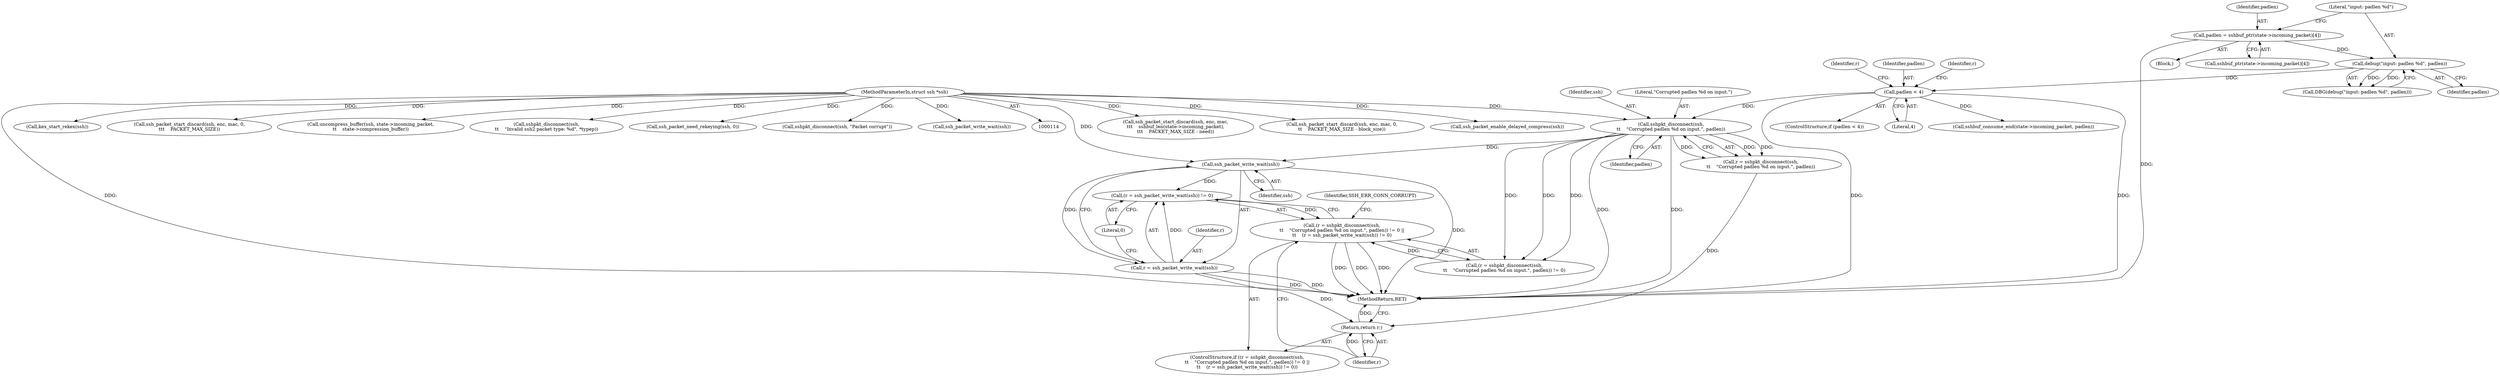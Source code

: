 digraph "0_mindrot_28652bca29046f62c7045e933e6b931de1d16737_0@API" {
"1000806" [label="(Call,ssh_packet_write_wait(ssh))"];
"1000798" [label="(Call,sshpkt_disconnect(ssh,\n\t\t    \"Corrupted padlen %d on input.\", padlen))"];
"1000115" [label="(MethodParameterIn,struct ssh *ssh)"];
"1000789" [label="(Call,padlen < 4)"];
"1000785" [label="(Call,debug(\"input: padlen %d\", padlen))"];
"1000776" [label="(Call,padlen = sshbuf_ptr(state->incoming_packet)[4])"];
"1000803" [label="(Call,(r = ssh_packet_write_wait(ssh)) != 0)"];
"1000794" [label="(Call,(r = sshpkt_disconnect(ssh,\n\t\t    \"Corrupted padlen %d on input.\", padlen)) != 0 ||\n\t\t    (r = ssh_packet_write_wait(ssh)) != 0)"];
"1000804" [label="(Call,r = ssh_packet_write_wait(ssh))"];
"1000809" [label="(Return,return r;)"];
"1000797" [label="(Identifier,r)"];
"1000810" [label="(Identifier,r)"];
"1000804" [label="(Call,r = ssh_packet_write_wait(ssh))"];
"1000808" [label="(Literal,0)"];
"1000679" [label="(Call,ssh_packet_start_discard(ssh, enc, mac,\n\t\t\t    sshbuf_len(state->incoming_packet),\n\t\t\t    PACKET_MAX_SIZE - need))"];
"1000798" [label="(Call,sshpkt_disconnect(ssh,\n\t\t    \"Corrupted padlen %d on input.\", padlen))"];
"1000809" [label="(Return,return r;)"];
"1000494" [label="(Call,ssh_packet_start_discard(ssh, enc, mac, 0,\n\t\t    PACKET_MAX_SIZE - block_size))"];
"1000118" [label="(Block,)"];
"1000959" [label="(Call,ssh_packet_enable_delayed_compress(ssh))"];
"1000793" [label="(ControlStructure,if ((r = sshpkt_disconnect(ssh,\n\t\t    \"Corrupted padlen %d on input.\", padlen)) != 0 ||\n\t\t    (r = ssh_packet_write_wait(ssh)) != 0))"];
"1000795" [label="(Call,(r = sshpkt_disconnect(ssh,\n\t\t    \"Corrupted padlen %d on input.\", padlen)) != 0)"];
"1000992" [label="(Call,kex_start_rekex(ssh))"];
"1000790" [label="(Identifier,padlen)"];
"1000796" [label="(Call,r = sshpkt_disconnect(ssh,\n\t\t    \"Corrupted padlen %d on input.\", padlen))"];
"1000427" [label="(Call,ssh_packet_start_discard(ssh, enc, mac, 0,\n\t\t\t    PACKET_MAX_SIZE))"];
"1000805" [label="(Identifier,r)"];
"1000776" [label="(Call,padlen = sshbuf_ptr(state->incoming_packet)[4])"];
"1000803" [label="(Call,(r = ssh_packet_write_wait(ssh)) != 0)"];
"1000858" [label="(Call,uncompress_buffer(ssh, state->incoming_packet,\n\t\t    state->compression_buffer))"];
"1000785" [label="(Call,debug(\"input: padlen %d\", padlen))"];
"1000794" [label="(Call,(r = sshpkt_disconnect(ssh,\n\t\t    \"Corrupted padlen %d on input.\", padlen)) != 0 ||\n\t\t    (r = ssh_packet_write_wait(ssh)) != 0)"];
"1000927" [label="(Call,sshpkt_disconnect(ssh,\n\t\t    \"Invalid ssh2 packet type: %d\", *typep))"];
"1000788" [label="(ControlStructure,if (padlen < 4))"];
"1000799" [label="(Identifier,ssh)"];
"1000115" [label="(MethodParameterIn,struct ssh *ssh)"];
"1000801" [label="(Identifier,padlen)"];
"1000981" [label="(Call,ssh_packet_need_rekeying(ssh, 0))"];
"1000817" [label="(Identifier,r)"];
"1000787" [label="(Identifier,padlen)"];
"1001000" [label="(MethodReturn,RET)"];
"1000312" [label="(Call,sshpkt_disconnect(ssh, \"Packet corrupt\"))"];
"1000789" [label="(Call,padlen < 4)"];
"1000778" [label="(Call,sshbuf_ptr(state->incoming_packet)[4])"];
"1000784" [label="(Call,DBG(debug(\"input: padlen %d\", padlen)))"];
"1000791" [label="(Literal,4)"];
"1000807" [label="(Identifier,ssh)"];
"1000829" [label="(Call,sshbuf_consume_end(state->incoming_packet, padlen))"];
"1000777" [label="(Identifier,padlen)"];
"1000812" [label="(Identifier,SSH_ERR_CONN_CORRUPT)"];
"1000806" [label="(Call,ssh_packet_write_wait(ssh))"];
"1000800" [label="(Literal,\"Corrupted padlen %d on input.\")"];
"1000936" [label="(Call,ssh_packet_write_wait(ssh))"];
"1000786" [label="(Literal,\"input: padlen %d\")"];
"1000806" -> "1000804"  [label="AST: "];
"1000806" -> "1000807"  [label="CFG: "];
"1000807" -> "1000806"  [label="AST: "];
"1000804" -> "1000806"  [label="CFG: "];
"1000806" -> "1001000"  [label="DDG: "];
"1000806" -> "1000803"  [label="DDG: "];
"1000806" -> "1000804"  [label="DDG: "];
"1000798" -> "1000806"  [label="DDG: "];
"1000115" -> "1000806"  [label="DDG: "];
"1000798" -> "1000796"  [label="AST: "];
"1000798" -> "1000801"  [label="CFG: "];
"1000799" -> "1000798"  [label="AST: "];
"1000800" -> "1000798"  [label="AST: "];
"1000801" -> "1000798"  [label="AST: "];
"1000796" -> "1000798"  [label="CFG: "];
"1000798" -> "1001000"  [label="DDG: "];
"1000798" -> "1001000"  [label="DDG: "];
"1000798" -> "1000795"  [label="DDG: "];
"1000798" -> "1000795"  [label="DDG: "];
"1000798" -> "1000795"  [label="DDG: "];
"1000798" -> "1000796"  [label="DDG: "];
"1000798" -> "1000796"  [label="DDG: "];
"1000798" -> "1000796"  [label="DDG: "];
"1000115" -> "1000798"  [label="DDG: "];
"1000789" -> "1000798"  [label="DDG: "];
"1000115" -> "1000114"  [label="AST: "];
"1000115" -> "1001000"  [label="DDG: "];
"1000115" -> "1000312"  [label="DDG: "];
"1000115" -> "1000427"  [label="DDG: "];
"1000115" -> "1000494"  [label="DDG: "];
"1000115" -> "1000679"  [label="DDG: "];
"1000115" -> "1000858"  [label="DDG: "];
"1000115" -> "1000927"  [label="DDG: "];
"1000115" -> "1000936"  [label="DDG: "];
"1000115" -> "1000959"  [label="DDG: "];
"1000115" -> "1000981"  [label="DDG: "];
"1000115" -> "1000992"  [label="DDG: "];
"1000789" -> "1000788"  [label="AST: "];
"1000789" -> "1000791"  [label="CFG: "];
"1000790" -> "1000789"  [label="AST: "];
"1000791" -> "1000789"  [label="AST: "];
"1000797" -> "1000789"  [label="CFG: "];
"1000817" -> "1000789"  [label="CFG: "];
"1000789" -> "1001000"  [label="DDG: "];
"1000789" -> "1001000"  [label="DDG: "];
"1000785" -> "1000789"  [label="DDG: "];
"1000789" -> "1000829"  [label="DDG: "];
"1000785" -> "1000784"  [label="AST: "];
"1000785" -> "1000787"  [label="CFG: "];
"1000786" -> "1000785"  [label="AST: "];
"1000787" -> "1000785"  [label="AST: "];
"1000784" -> "1000785"  [label="CFG: "];
"1000785" -> "1000784"  [label="DDG: "];
"1000785" -> "1000784"  [label="DDG: "];
"1000776" -> "1000785"  [label="DDG: "];
"1000776" -> "1000118"  [label="AST: "];
"1000776" -> "1000778"  [label="CFG: "];
"1000777" -> "1000776"  [label="AST: "];
"1000778" -> "1000776"  [label="AST: "];
"1000786" -> "1000776"  [label="CFG: "];
"1000776" -> "1001000"  [label="DDG: "];
"1000803" -> "1000794"  [label="AST: "];
"1000803" -> "1000808"  [label="CFG: "];
"1000804" -> "1000803"  [label="AST: "];
"1000808" -> "1000803"  [label="AST: "];
"1000794" -> "1000803"  [label="CFG: "];
"1000803" -> "1000794"  [label="DDG: "];
"1000804" -> "1000803"  [label="DDG: "];
"1000794" -> "1000793"  [label="AST: "];
"1000794" -> "1000795"  [label="CFG: "];
"1000795" -> "1000794"  [label="AST: "];
"1000810" -> "1000794"  [label="CFG: "];
"1000812" -> "1000794"  [label="CFG: "];
"1000794" -> "1001000"  [label="DDG: "];
"1000794" -> "1001000"  [label="DDG: "];
"1000794" -> "1001000"  [label="DDG: "];
"1000795" -> "1000794"  [label="DDG: "];
"1000805" -> "1000804"  [label="AST: "];
"1000808" -> "1000804"  [label="CFG: "];
"1000804" -> "1001000"  [label="DDG: "];
"1000804" -> "1001000"  [label="DDG: "];
"1000804" -> "1000809"  [label="DDG: "];
"1000809" -> "1000793"  [label="AST: "];
"1000809" -> "1000810"  [label="CFG: "];
"1000810" -> "1000809"  [label="AST: "];
"1001000" -> "1000809"  [label="CFG: "];
"1000809" -> "1001000"  [label="DDG: "];
"1000810" -> "1000809"  [label="DDG: "];
"1000796" -> "1000809"  [label="DDG: "];
}
